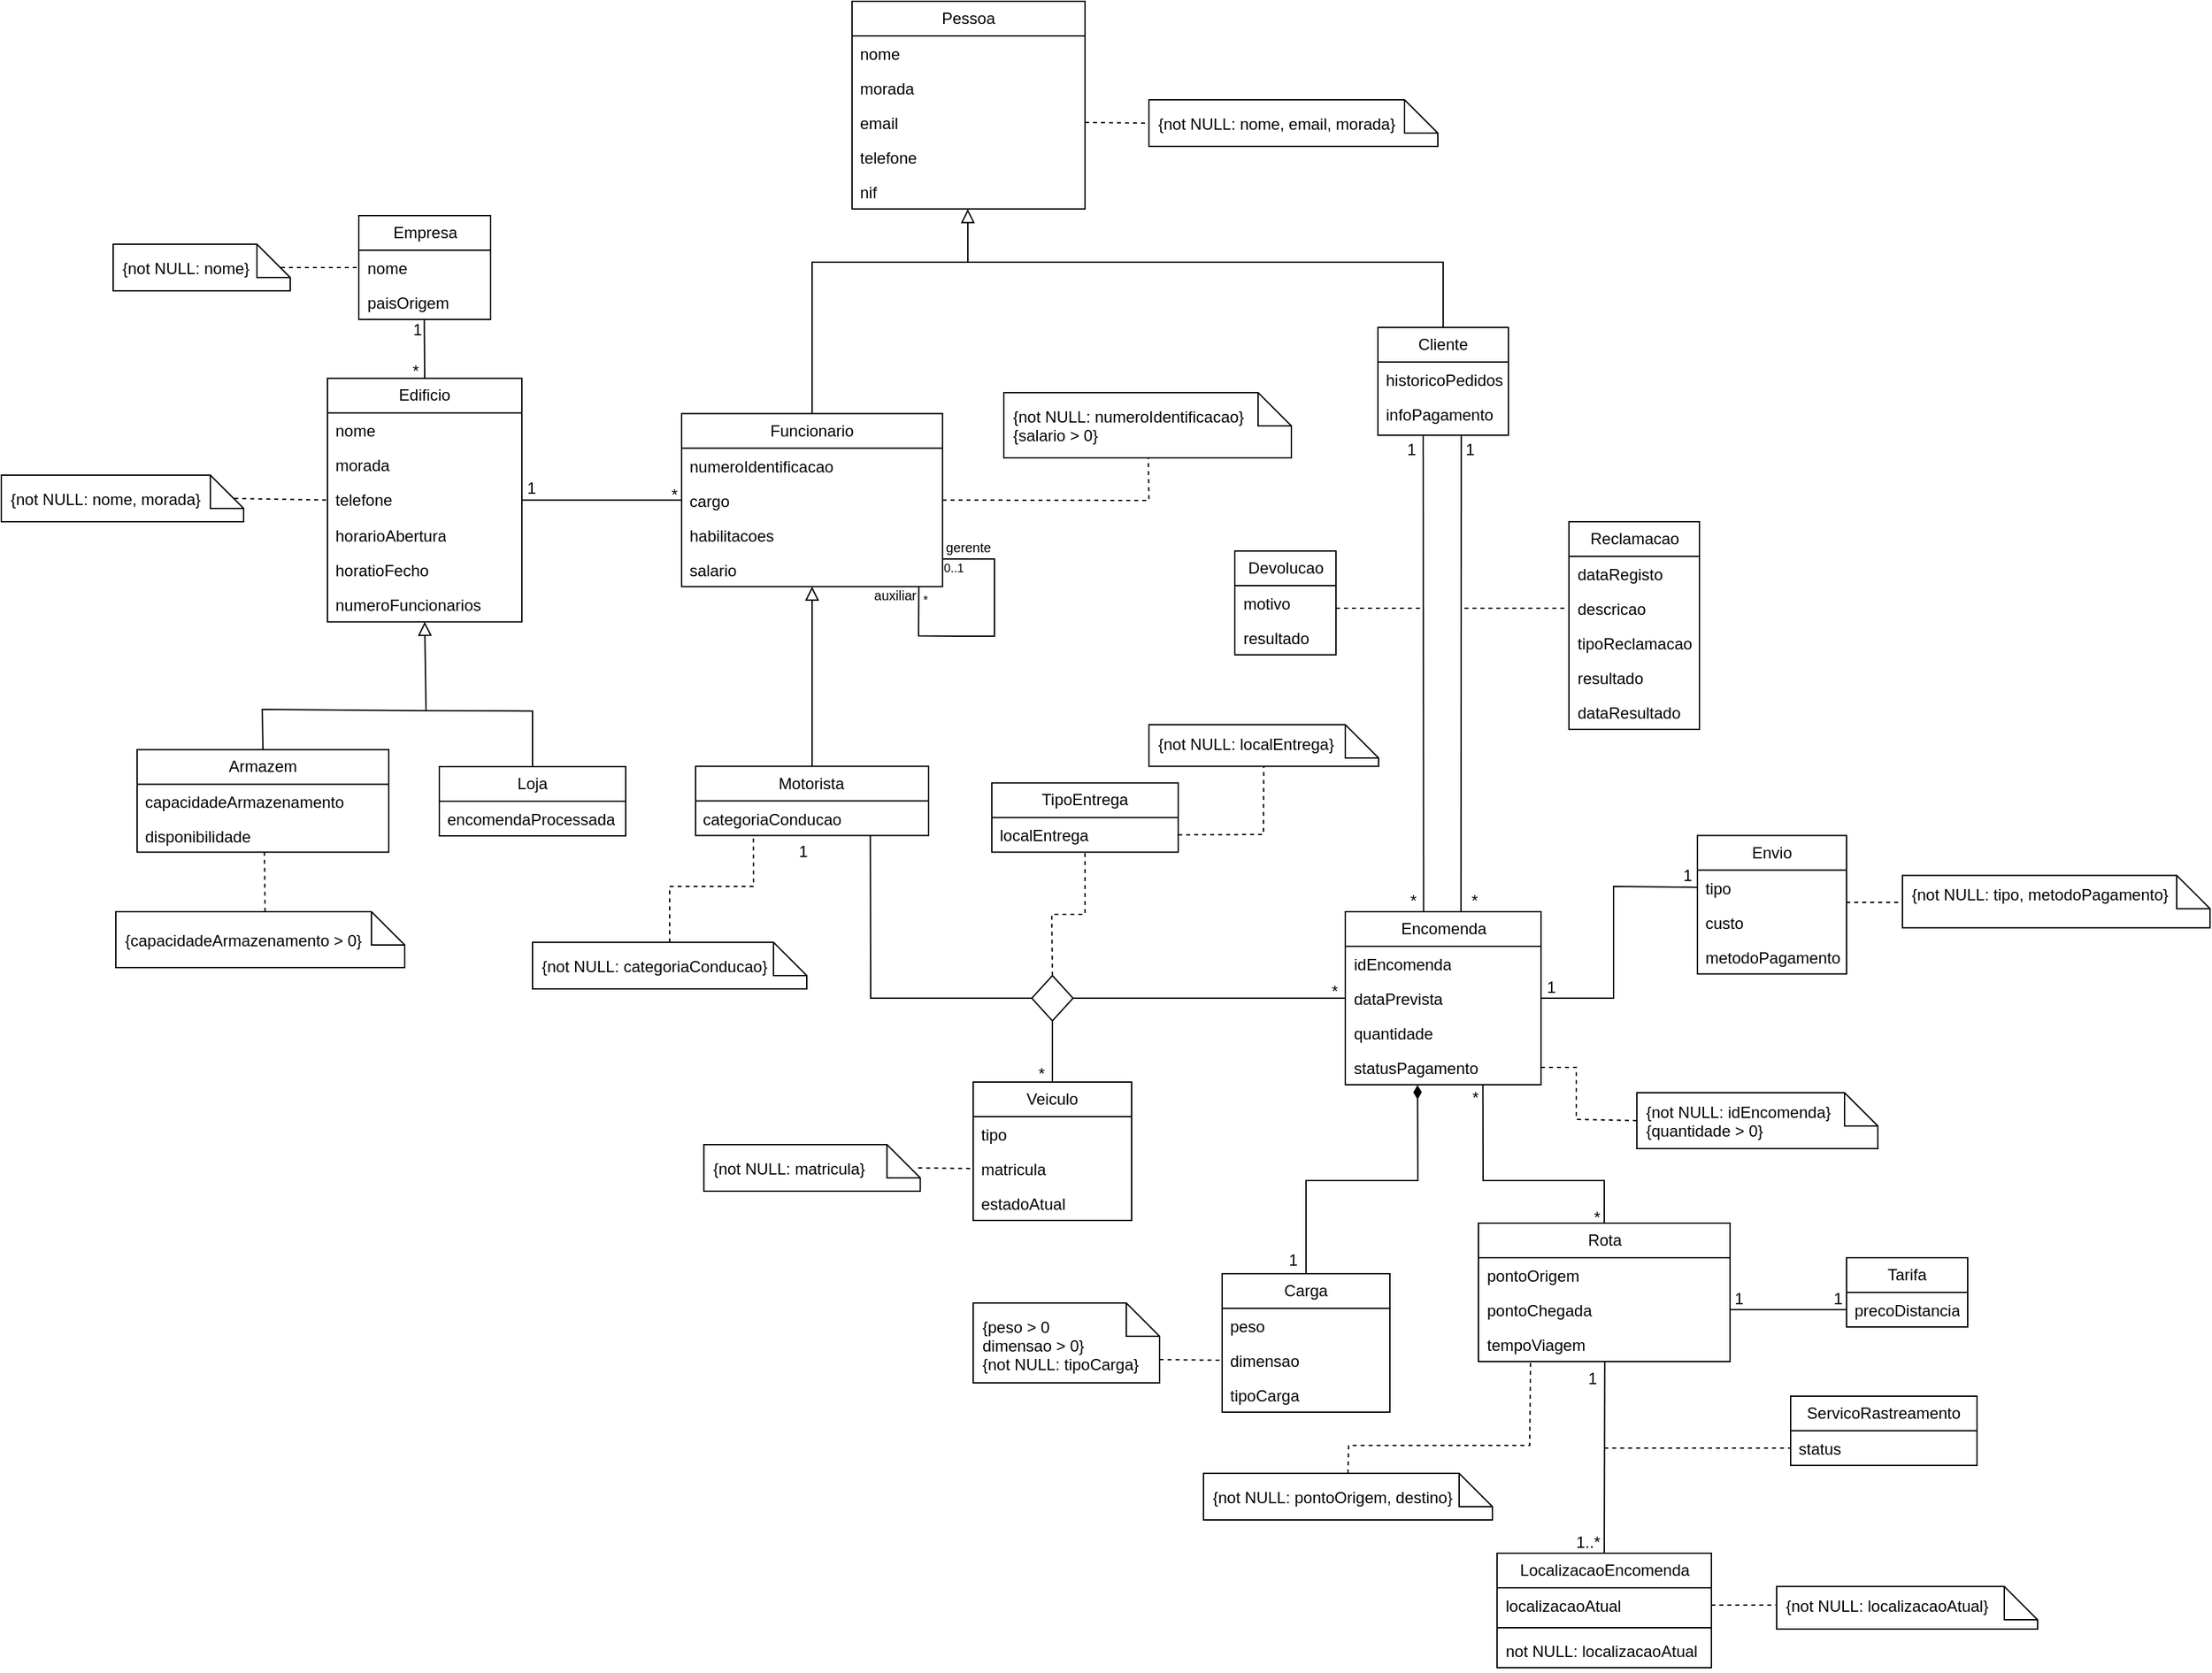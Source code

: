 <mxfile version="22.0.4" type="google">
  <diagram name="Página-1" id="F3VGuF8Z21JQUbxgEEf1">
    <mxGraphModel grid="1" page="1" gridSize="7" guides="1" tooltips="1" connect="1" arrows="1" fold="1" pageScale="1" pageWidth="827" pageHeight="1169" math="0" shadow="0">
      <root>
        <mxCell id="0" />
        <mxCell id="1" parent="0" />
        <mxCell id="ifuFJGZiR3dVyKGy9iTc-7" value="Empresa" style="swimlane;fontStyle=0;childLayout=stackLayout;horizontal=1;startSize=26;fillColor=none;horizontalStack=0;resizeParent=1;resizeParentMax=0;resizeLast=0;collapsible=1;marginBottom=0;whiteSpace=wrap;html=1;" vertex="1" parent="1">
          <mxGeometry x="-179.5" y="56" width="99" height="78" as="geometry" />
        </mxCell>
        <mxCell id="ifuFJGZiR3dVyKGy9iTc-8" value="nome" style="text;strokeColor=none;fillColor=none;align=left;verticalAlign=top;spacingLeft=4;spacingRight=4;overflow=hidden;rotatable=0;points=[[0,0.5],[1,0.5]];portConstraint=eastwest;whiteSpace=wrap;html=1;" vertex="1" parent="ifuFJGZiR3dVyKGy9iTc-7">
          <mxGeometry y="26" width="99" height="26" as="geometry" />
        </mxCell>
        <mxCell id="ifuFJGZiR3dVyKGy9iTc-9" value="paisOrigem" style="text;strokeColor=none;fillColor=none;align=left;verticalAlign=top;spacingLeft=4;spacingRight=4;overflow=hidden;rotatable=0;points=[[0,0.5],[1,0.5]];portConstraint=eastwest;whiteSpace=wrap;html=1;" vertex="1" parent="ifuFJGZiR3dVyKGy9iTc-7">
          <mxGeometry y="52" width="99" height="26" as="geometry" />
        </mxCell>
        <mxCell id="ifuFJGZiR3dVyKGy9iTc-11" value="Edificio" style="swimlane;fontStyle=0;childLayout=stackLayout;horizontal=1;startSize=26;fillColor=none;horizontalStack=0;resizeParent=1;resizeParentMax=0;resizeLast=0;collapsible=1;marginBottom=0;whiteSpace=wrap;html=1;direction=east;" vertex="1" parent="1">
          <mxGeometry x="-203" y="178.23" width="146" height="183" as="geometry" />
        </mxCell>
        <mxCell id="ifuFJGZiR3dVyKGy9iTc-12" value="nome" style="text;strokeColor=none;fillColor=none;align=left;verticalAlign=top;spacingLeft=4;spacingRight=4;overflow=hidden;rotatable=0;points=[[0,0.5],[1,0.5]];portConstraint=eastwest;whiteSpace=wrap;html=1;" vertex="1" parent="ifuFJGZiR3dVyKGy9iTc-11">
          <mxGeometry y="26" width="146" height="26" as="geometry" />
        </mxCell>
        <mxCell id="ifuFJGZiR3dVyKGy9iTc-13" value="morada" style="text;strokeColor=none;fillColor=none;align=left;verticalAlign=top;spacingLeft=4;spacingRight=4;overflow=hidden;rotatable=0;points=[[0,0.5],[1,0.5]];portConstraint=eastwest;whiteSpace=wrap;html=1;" vertex="1" parent="ifuFJGZiR3dVyKGy9iTc-11">
          <mxGeometry y="52" width="146" height="26" as="geometry" />
        </mxCell>
        <mxCell id="ifuFJGZiR3dVyKGy9iTc-14" value="telefone&lt;br&gt;" style="text;strokeColor=none;fillColor=none;align=left;verticalAlign=top;spacingLeft=4;spacingRight=4;overflow=hidden;rotatable=0;points=[[0,0.5],[1,0.5]];portConstraint=eastwest;whiteSpace=wrap;html=1;" vertex="1" parent="ifuFJGZiR3dVyKGy9iTc-11">
          <mxGeometry y="78" width="146" height="27" as="geometry" />
        </mxCell>
        <mxCell id="ifuFJGZiR3dVyKGy9iTc-16" value="horarioAbertura" style="text;strokeColor=none;fillColor=none;align=left;verticalAlign=top;spacingLeft=4;spacingRight=4;overflow=hidden;rotatable=0;points=[[0,0.5],[1,0.5]];portConstraint=eastwest;whiteSpace=wrap;html=1;" vertex="1" parent="ifuFJGZiR3dVyKGy9iTc-11">
          <mxGeometry y="105" width="146" height="26" as="geometry" />
        </mxCell>
        <mxCell id="vPvsQSnAtrQE8kB6ORIQ-22" value="horatioFecho" style="text;strokeColor=none;fillColor=none;align=left;verticalAlign=top;spacingLeft=4;spacingRight=4;overflow=hidden;rotatable=0;points=[[0,0.5],[1,0.5]];portConstraint=eastwest;whiteSpace=wrap;html=1;" vertex="1" parent="ifuFJGZiR3dVyKGy9iTc-11">
          <mxGeometry y="131" width="146" height="26" as="geometry" />
        </mxCell>
        <mxCell id="yIhE8ub1OOlniRK0a6iq-4" value="numeroFuncionarios" style="text;strokeColor=none;fillColor=none;align=left;verticalAlign=top;spacingLeft=4;spacingRight=4;overflow=hidden;rotatable=0;points=[[0,0.5],[1,0.5]];portConstraint=eastwest;whiteSpace=wrap;html=1;" vertex="1" parent="ifuFJGZiR3dVyKGy9iTc-11">
          <mxGeometry y="157" width="146" height="26" as="geometry" />
        </mxCell>
        <mxCell id="ifuFJGZiR3dVyKGy9iTc-19" value="" style="endArrow=none;html=1;rounded=0;exitX=0.5;exitY=0;exitDx=0;exitDy=0;entryX=0.497;entryY=1.01;entryDx=0;entryDy=0;entryPerimeter=0;" edge="1" parent="1" source="ifuFJGZiR3dVyKGy9iTc-11" target="ifuFJGZiR3dVyKGy9iTc-9">
          <mxGeometry relative="1" as="geometry">
            <mxPoint x="-112" y="198.23" as="sourcePoint" />
            <mxPoint x="-130.099" y="135.344" as="targetPoint" />
          </mxGeometry>
        </mxCell>
        <mxCell id="ifuFJGZiR3dVyKGy9iTc-20" value="*" style="resizable=0;html=1;whiteSpace=wrap;align=left;verticalAlign=bottom;" connectable="0" vertex="1" parent="ifuFJGZiR3dVyKGy9iTc-19">
          <mxGeometry x="-1" relative="1" as="geometry">
            <mxPoint x="-11" y="3" as="offset" />
          </mxGeometry>
        </mxCell>
        <mxCell id="ifuFJGZiR3dVyKGy9iTc-21" value="1" style="resizable=0;html=1;whiteSpace=wrap;align=right;verticalAlign=bottom;" connectable="0" vertex="1" parent="ifuFJGZiR3dVyKGy9iTc-19">
          <mxGeometry x="1" relative="1" as="geometry">
            <mxPoint y="16" as="offset" />
          </mxGeometry>
        </mxCell>
        <mxCell id="ifuFJGZiR3dVyKGy9iTc-30" value="Loja" style="swimlane;fontStyle=0;childLayout=stackLayout;horizontal=1;startSize=26;fillColor=none;horizontalStack=0;resizeParent=1;resizeParentMax=0;resizeLast=0;collapsible=1;marginBottom=0;whiteSpace=wrap;html=1;" vertex="1" parent="1">
          <mxGeometry x="-119" y="469.97" width="140" height="52" as="geometry" />
        </mxCell>
        <mxCell id="6GB8MnRLyrLXRK8GBluK-1" value="encomendaProcessada" style="text;strokeColor=none;fillColor=none;align=left;verticalAlign=top;spacingLeft=4;spacingRight=4;overflow=hidden;rotatable=0;points=[[0,0.5],[1,0.5]];portConstraint=eastwest;whiteSpace=wrap;html=1;" vertex="1" parent="ifuFJGZiR3dVyKGy9iTc-30">
          <mxGeometry y="26" width="140" height="26" as="geometry" />
        </mxCell>
        <mxCell id="ifuFJGZiR3dVyKGy9iTc-35" value="Armazem" style="swimlane;fontStyle=0;childLayout=stackLayout;horizontal=1;startSize=26;fillColor=none;horizontalStack=0;resizeParent=1;resizeParentMax=0;resizeLast=0;collapsible=1;marginBottom=0;whiteSpace=wrap;html=1;" vertex="1" parent="1">
          <mxGeometry x="-346" y="457.23" width="189" height="77" as="geometry" />
        </mxCell>
        <mxCell id="ifuFJGZiR3dVyKGy9iTc-36" value="capacidadeArmazenamento" style="text;strokeColor=none;fillColor=none;align=left;verticalAlign=top;spacingLeft=4;spacingRight=4;overflow=hidden;rotatable=0;points=[[0,0.5],[1,0.5]];portConstraint=eastwest;whiteSpace=wrap;html=1;" vertex="1" parent="ifuFJGZiR3dVyKGy9iTc-35">
          <mxGeometry y="26" width="189" height="26" as="geometry" />
        </mxCell>
        <mxCell id="ifuFJGZiR3dVyKGy9iTc-37" value="disponibilidade" style="text;strokeColor=none;fillColor=none;align=left;verticalAlign=top;spacingLeft=4;spacingRight=4;overflow=hidden;rotatable=0;points=[[0,0.5],[1,0.5]];portConstraint=eastwest;whiteSpace=wrap;html=1;" vertex="1" parent="ifuFJGZiR3dVyKGy9iTc-35">
          <mxGeometry y="52" width="189" height="25" as="geometry" />
        </mxCell>
        <mxCell id="ifuFJGZiR3dVyKGy9iTc-48" value="" style="endArrow=none;html=1;rounded=0;entryX=0.5;entryY=0;entryDx=0;entryDy=0;" edge="1" parent="1" target="ifuFJGZiR3dVyKGy9iTc-30">
          <mxGeometry width="50" height="50" relative="1" as="geometry">
            <mxPoint x="-133" y="428" as="sourcePoint" />
            <mxPoint x="3.5" y="430.23" as="targetPoint" />
            <Array as="points">
              <mxPoint x="-49" y="428.23" />
            </Array>
          </mxGeometry>
        </mxCell>
        <mxCell id="ifuFJGZiR3dVyKGy9iTc-55" value="" style="endArrow=none;html=1;rounded=0;exitX=1;exitY=0.5;exitDx=0;exitDy=0;entryX=0;entryY=0.5;entryDx=0;entryDy=0;" edge="1" parent="1" source="ifuFJGZiR3dVyKGy9iTc-14" target="ifuFJGZiR3dVyKGy9iTc-54">
          <mxGeometry relative="1" as="geometry">
            <mxPoint x="-56" y="270.4" as="sourcePoint" />
            <mxPoint x="7" y="270.23" as="targetPoint" />
          </mxGeometry>
        </mxCell>
        <mxCell id="ifuFJGZiR3dVyKGy9iTc-56" value="1" style="resizable=0;html=1;whiteSpace=wrap;align=left;verticalAlign=bottom;" connectable="0" vertex="1" parent="ifuFJGZiR3dVyKGy9iTc-55">
          <mxGeometry x="-1" relative="1" as="geometry">
            <mxPoint x="2" as="offset" />
          </mxGeometry>
        </mxCell>
        <mxCell id="ifuFJGZiR3dVyKGy9iTc-57" value="*" style="resizable=0;html=1;whiteSpace=wrap;align=right;verticalAlign=bottom;" connectable="0" vertex="1" parent="ifuFJGZiR3dVyKGy9iTc-55">
          <mxGeometry x="1" relative="1" as="geometry">
            <mxPoint x="-2" y="5" as="offset" />
          </mxGeometry>
        </mxCell>
        <mxCell id="orzTnlR2c4EADBvfqHe7-9" value="" style="endArrow=block;html=1;rounded=0;align=center;verticalAlign=bottom;endFill=0;labelBackgroundColor=none;endSize=8;entryX=0.5;entryY=1;entryDx=0;entryDy=0;exitX=0.5;exitY=0;exitDx=0;exitDy=0;" edge="1" parent="1" source="ifuFJGZiR3dVyKGy9iTc-35" target="ifuFJGZiR3dVyKGy9iTc-11">
          <mxGeometry relative="1" as="geometry">
            <mxPoint x="-252" y="456.23" as="sourcePoint" />
            <mxPoint x="-129.27" y="396.062" as="targetPoint" />
            <Array as="points">
              <mxPoint x="-252" y="427" />
              <mxPoint x="-129" y="428" />
            </Array>
          </mxGeometry>
        </mxCell>
        <mxCell id="orzTnlR2c4EADBvfqHe7-10" value="" style="resizable=0;html=1;align=center;verticalAlign=top;labelBackgroundColor=none;" connectable="0" vertex="1" parent="orzTnlR2c4EADBvfqHe7-9">
          <mxGeometry relative="1" as="geometry" />
        </mxCell>
        <mxCell id="ifuFJGZiR3dVyKGy9iTc-51" value="Funcionario" style="swimlane;fontStyle=0;childLayout=stackLayout;horizontal=1;startSize=26;fillColor=none;horizontalStack=0;resizeParent=1;resizeParentMax=0;resizeLast=0;collapsible=1;marginBottom=0;whiteSpace=wrap;html=1;" vertex="1" parent="1">
          <mxGeometry x="62.98" y="204.73" width="196" height="130" as="geometry" />
        </mxCell>
        <mxCell id="ifuFJGZiR3dVyKGy9iTc-52" value="numeroIdentificacao" style="text;strokeColor=none;fillColor=none;align=left;verticalAlign=top;spacingLeft=4;spacingRight=4;overflow=hidden;rotatable=0;points=[[0,0.5],[1,0.5]];portConstraint=eastwest;whiteSpace=wrap;html=1;" vertex="1" parent="ifuFJGZiR3dVyKGy9iTc-51">
          <mxGeometry y="26" width="196" height="26" as="geometry" />
        </mxCell>
        <mxCell id="ifuFJGZiR3dVyKGy9iTc-54" value="cargo" style="text;strokeColor=none;fillColor=none;align=left;verticalAlign=top;spacingLeft=4;spacingRight=4;overflow=hidden;rotatable=0;points=[[0,0.5],[1,0.5]];portConstraint=eastwest;whiteSpace=wrap;html=1;" vertex="1" parent="ifuFJGZiR3dVyKGy9iTc-51">
          <mxGeometry y="52" width="196" height="26" as="geometry" />
        </mxCell>
        <mxCell id="ifuFJGZiR3dVyKGy9iTc-60" value="habilitacoes" style="text;strokeColor=none;fillColor=none;align=left;verticalAlign=top;spacingLeft=4;spacingRight=4;overflow=hidden;rotatable=0;points=[[0,0.5],[1,0.5]];portConstraint=eastwest;whiteSpace=wrap;html=1;" vertex="1" parent="ifuFJGZiR3dVyKGy9iTc-51">
          <mxGeometry y="78" width="196" height="26" as="geometry" />
        </mxCell>
        <mxCell id="6GB8MnRLyrLXRK8GBluK-4" value="salario" style="text;strokeColor=none;fillColor=none;align=left;verticalAlign=top;spacingLeft=4;spacingRight=4;overflow=hidden;rotatable=0;points=[[0,0.5],[1,0.5]];portConstraint=eastwest;whiteSpace=wrap;html=1;" vertex="1" parent="ifuFJGZiR3dVyKGy9iTc-51">
          <mxGeometry y="104" width="196" height="26" as="geometry" />
        </mxCell>
        <mxCell id="ifuFJGZiR3dVyKGy9iTc-61" value="Pessoa" style="swimlane;fontStyle=0;childLayout=stackLayout;horizontal=1;startSize=26;fillColor=none;horizontalStack=0;resizeParent=1;resizeParentMax=0;resizeLast=0;collapsible=1;marginBottom=0;whiteSpace=wrap;html=1;" vertex="1" parent="1">
          <mxGeometry x="191" y="-105" width="175" height="156" as="geometry" />
        </mxCell>
        <mxCell id="ifuFJGZiR3dVyKGy9iTc-62" value="nome" style="text;strokeColor=none;fillColor=none;align=left;verticalAlign=top;spacingLeft=4;spacingRight=4;overflow=hidden;rotatable=0;points=[[0,0.5],[1,0.5]];portConstraint=eastwest;whiteSpace=wrap;html=1;" vertex="1" parent="ifuFJGZiR3dVyKGy9iTc-61">
          <mxGeometry y="26" width="175" height="26" as="geometry" />
        </mxCell>
        <mxCell id="ifuFJGZiR3dVyKGy9iTc-63" value="morada" style="text;strokeColor=none;fillColor=none;align=left;verticalAlign=top;spacingLeft=4;spacingRight=4;overflow=hidden;rotatable=0;points=[[0,0.5],[1,0.5]];portConstraint=eastwest;whiteSpace=wrap;html=1;" vertex="1" parent="ifuFJGZiR3dVyKGy9iTc-61">
          <mxGeometry y="52" width="175" height="26" as="geometry" />
        </mxCell>
        <mxCell id="ifuFJGZiR3dVyKGy9iTc-64" value="email" style="text;strokeColor=none;fillColor=none;align=left;verticalAlign=top;spacingLeft=4;spacingRight=4;overflow=hidden;rotatable=0;points=[[0,0.5],[1,0.5]];portConstraint=eastwest;whiteSpace=wrap;html=1;" vertex="1" parent="ifuFJGZiR3dVyKGy9iTc-61">
          <mxGeometry y="78" width="175" height="26" as="geometry" />
        </mxCell>
        <mxCell id="ifuFJGZiR3dVyKGy9iTc-75" value="telefone" style="text;strokeColor=none;fillColor=none;align=left;verticalAlign=top;spacingLeft=4;spacingRight=4;overflow=hidden;rotatable=0;points=[[0,0.5],[1,0.5]];portConstraint=eastwest;whiteSpace=wrap;html=1;" vertex="1" parent="ifuFJGZiR3dVyKGy9iTc-61">
          <mxGeometry y="104" width="175" height="26" as="geometry" />
        </mxCell>
        <mxCell id="6GB8MnRLyrLXRK8GBluK-3" value="nif" style="text;strokeColor=none;fillColor=none;align=left;verticalAlign=top;spacingLeft=4;spacingRight=4;overflow=hidden;rotatable=0;points=[[0,0.5],[1,0.5]];portConstraint=eastwest;whiteSpace=wrap;html=1;" vertex="1" parent="ifuFJGZiR3dVyKGy9iTc-61">
          <mxGeometry y="130" width="175" height="26" as="geometry" />
        </mxCell>
        <mxCell id="ifuFJGZiR3dVyKGy9iTc-65" value="Cliente" style="swimlane;fontStyle=0;childLayout=stackLayout;horizontal=1;startSize=26;fillColor=none;horizontalStack=0;resizeParent=1;resizeParentMax=0;resizeLast=0;collapsible=1;marginBottom=0;whiteSpace=wrap;html=1;" vertex="1" parent="1">
          <mxGeometry x="586" y="140" width="98" height="81" as="geometry" />
        </mxCell>
        <mxCell id="vPvsQSnAtrQE8kB6ORIQ-10" value="historicoPedidos" style="text;strokeColor=none;fillColor=none;align=left;verticalAlign=top;spacingLeft=4;spacingRight=4;overflow=hidden;rotatable=0;points=[[0,0.5],[1,0.5]];portConstraint=eastwest;whiteSpace=wrap;html=1;" vertex="1" parent="ifuFJGZiR3dVyKGy9iTc-65">
          <mxGeometry y="26" width="98" height="26" as="geometry" />
        </mxCell>
        <mxCell id="vPvsQSnAtrQE8kB6ORIQ-9" value="infoPagamento" style="text;strokeColor=none;fillColor=none;align=left;verticalAlign=top;spacingLeft=4;spacingRight=4;overflow=hidden;rotatable=0;points=[[0,0.5],[1,0.5]];portConstraint=eastwest;whiteSpace=wrap;html=1;" vertex="1" parent="ifuFJGZiR3dVyKGy9iTc-65">
          <mxGeometry y="52" width="98" height="29" as="geometry" />
        </mxCell>
        <mxCell id="ifuFJGZiR3dVyKGy9iTc-76" value="Motorista" style="swimlane;fontStyle=0;childLayout=stackLayout;horizontal=1;startSize=26;fillColor=none;horizontalStack=0;resizeParent=1;resizeParentMax=0;resizeLast=0;collapsible=1;marginBottom=0;whiteSpace=wrap;html=1;" vertex="1" parent="1">
          <mxGeometry x="73.48" y="469.73" width="175" height="52" as="geometry" />
        </mxCell>
        <mxCell id="yIhE8ub1OOlniRK0a6iq-2" value="categoriaConducao" style="text;strokeColor=none;fillColor=none;align=left;verticalAlign=top;spacingLeft=4;spacingRight=4;overflow=hidden;rotatable=0;points=[[0,0.5],[1,0.5]];portConstraint=eastwest;whiteSpace=wrap;html=1;" vertex="1" parent="ifuFJGZiR3dVyKGy9iTc-76">
          <mxGeometry y="26" width="175" height="26" as="geometry" />
        </mxCell>
        <mxCell id="ifuFJGZiR3dVyKGy9iTc-81" value="Veiculo" style="swimlane;fontStyle=0;childLayout=stackLayout;horizontal=1;startSize=26;fillColor=none;horizontalStack=0;resizeParent=1;resizeParentMax=0;resizeLast=0;collapsible=1;marginBottom=0;whiteSpace=wrap;html=1;" vertex="1" parent="1">
          <mxGeometry x="282.0" y="707" width="119" height="104" as="geometry" />
        </mxCell>
        <mxCell id="ifuFJGZiR3dVyKGy9iTc-82" value="tipo" style="text;strokeColor=none;fillColor=none;align=left;verticalAlign=top;spacingLeft=4;spacingRight=4;overflow=hidden;rotatable=0;points=[[0,0.5],[1,0.5]];portConstraint=eastwest;whiteSpace=wrap;html=1;" vertex="1" parent="ifuFJGZiR3dVyKGy9iTc-81">
          <mxGeometry y="26" width="119" height="26" as="geometry" />
        </mxCell>
        <mxCell id="ifuFJGZiR3dVyKGy9iTc-83" value="matricula" style="text;strokeColor=none;fillColor=none;align=left;verticalAlign=top;spacingLeft=4;spacingRight=4;overflow=hidden;rotatable=0;points=[[0,0.5],[1,0.5]];portConstraint=eastwest;whiteSpace=wrap;html=1;" vertex="1" parent="ifuFJGZiR3dVyKGy9iTc-81">
          <mxGeometry y="52" width="119" height="26" as="geometry" />
        </mxCell>
        <mxCell id="ifuFJGZiR3dVyKGy9iTc-84" value="estadoAtual" style="text;strokeColor=none;fillColor=none;align=left;verticalAlign=top;spacingLeft=4;spacingRight=4;overflow=hidden;rotatable=0;points=[[0,0.5],[1,0.5]];portConstraint=eastwest;whiteSpace=wrap;html=1;" vertex="1" parent="ifuFJGZiR3dVyKGy9iTc-81">
          <mxGeometry y="78" width="119" height="26" as="geometry" />
        </mxCell>
        <mxCell id="ifuFJGZiR3dVyKGy9iTc-90" value="Devolucao" style="swimlane;fontStyle=0;childLayout=stackLayout;horizontal=1;startSize=26;fillColor=none;horizontalStack=0;resizeParent=1;resizeParentMax=0;resizeLast=0;collapsible=1;marginBottom=0;whiteSpace=wrap;html=1;" vertex="1" parent="1">
          <mxGeometry x="478.5" y="308" width="76" height="78" as="geometry" />
        </mxCell>
        <mxCell id="ifuFJGZiR3dVyKGy9iTc-91" value="motivo" style="text;strokeColor=none;fillColor=none;align=left;verticalAlign=top;spacingLeft=4;spacingRight=4;overflow=hidden;rotatable=0;points=[[0,0.5],[1,0.5]];portConstraint=eastwest;whiteSpace=wrap;html=1;" vertex="1" parent="ifuFJGZiR3dVyKGy9iTc-90">
          <mxGeometry y="26" width="76" height="26" as="geometry" />
        </mxCell>
        <mxCell id="ifuFJGZiR3dVyKGy9iTc-92" value="resultado" style="text;strokeColor=none;fillColor=none;align=left;verticalAlign=top;spacingLeft=4;spacingRight=4;overflow=hidden;rotatable=0;points=[[0,0.5],[1,0.5]];portConstraint=eastwest;whiteSpace=wrap;html=1;" vertex="1" parent="ifuFJGZiR3dVyKGy9iTc-90">
          <mxGeometry y="52" width="76" height="26" as="geometry" />
        </mxCell>
        <mxCell id="ifuFJGZiR3dVyKGy9iTc-94" value="Reclamacao" style="swimlane;fontStyle=0;childLayout=stackLayout;horizontal=1;startSize=26;fillColor=none;horizontalStack=0;resizeParent=1;resizeParentMax=0;resizeLast=0;collapsible=1;marginBottom=0;whiteSpace=wrap;html=1;" vertex="1" parent="1">
          <mxGeometry x="729.5" y="286" width="98" height="156" as="geometry" />
        </mxCell>
        <mxCell id="ifuFJGZiR3dVyKGy9iTc-95" value="dataRegisto" style="text;strokeColor=none;fillColor=none;align=left;verticalAlign=top;spacingLeft=4;spacingRight=4;overflow=hidden;rotatable=0;points=[[0,0.5],[1,0.5]];portConstraint=eastwest;whiteSpace=wrap;html=1;" vertex="1" parent="ifuFJGZiR3dVyKGy9iTc-94">
          <mxGeometry y="26" width="98" height="26" as="geometry" />
        </mxCell>
        <mxCell id="ifuFJGZiR3dVyKGy9iTc-96" value="descricao" style="text;strokeColor=none;fillColor=none;align=left;verticalAlign=top;spacingLeft=4;spacingRight=4;overflow=hidden;rotatable=0;points=[[0,0.5],[1,0.5]];portConstraint=eastwest;whiteSpace=wrap;html=1;" vertex="1" parent="ifuFJGZiR3dVyKGy9iTc-94">
          <mxGeometry y="52" width="98" height="26" as="geometry" />
        </mxCell>
        <mxCell id="ifuFJGZiR3dVyKGy9iTc-97" value="tipoReclamacao" style="text;strokeColor=none;fillColor=none;align=left;verticalAlign=top;spacingLeft=4;spacingRight=4;overflow=hidden;rotatable=0;points=[[0,0.5],[1,0.5]];portConstraint=eastwest;whiteSpace=wrap;html=1;" vertex="1" parent="ifuFJGZiR3dVyKGy9iTc-94">
          <mxGeometry y="78" width="98" height="26" as="geometry" />
        </mxCell>
        <mxCell id="ifuFJGZiR3dVyKGy9iTc-98" value="resultado" style="text;strokeColor=none;fillColor=none;align=left;verticalAlign=top;spacingLeft=4;spacingRight=4;overflow=hidden;rotatable=0;points=[[0,0.5],[1,0.5]];portConstraint=eastwest;whiteSpace=wrap;html=1;" vertex="1" parent="ifuFJGZiR3dVyKGy9iTc-94">
          <mxGeometry y="104" width="98" height="26" as="geometry" />
        </mxCell>
        <mxCell id="ifuFJGZiR3dVyKGy9iTc-99" value="dataResultado" style="text;strokeColor=none;fillColor=none;align=left;verticalAlign=top;spacingLeft=4;spacingRight=4;overflow=hidden;rotatable=0;points=[[0,0.5],[1,0.5]];portConstraint=eastwest;whiteSpace=wrap;html=1;" vertex="1" parent="ifuFJGZiR3dVyKGy9iTc-94">
          <mxGeometry y="130" width="98" height="26" as="geometry" />
        </mxCell>
        <mxCell id="ifuFJGZiR3dVyKGy9iTc-100" value="Encomenda" style="swimlane;fontStyle=0;childLayout=stackLayout;horizontal=1;startSize=26;fillColor=none;horizontalStack=0;resizeParent=1;resizeParentMax=0;resizeLast=0;collapsible=1;marginBottom=0;whiteSpace=wrap;html=1;" vertex="1" parent="1">
          <mxGeometry x="561.5" y="579" width="147" height="130" as="geometry" />
        </mxCell>
        <mxCell id="ifuFJGZiR3dVyKGy9iTc-101" value="idEncomenda" style="text;strokeColor=none;fillColor=none;align=left;verticalAlign=top;spacingLeft=4;spacingRight=4;overflow=hidden;rotatable=0;points=[[0,0.5],[1,0.5]];portConstraint=eastwest;whiteSpace=wrap;html=1;" vertex="1" parent="ifuFJGZiR3dVyKGy9iTc-100">
          <mxGeometry y="26" width="147" height="26" as="geometry" />
        </mxCell>
        <mxCell id="ifuFJGZiR3dVyKGy9iTc-102" value="dataPrevista" style="text;strokeColor=none;fillColor=none;align=left;verticalAlign=top;spacingLeft=4;spacingRight=4;overflow=hidden;rotatable=0;points=[[0,0.5],[1,0.5]];portConstraint=eastwest;whiteSpace=wrap;html=1;" vertex="1" parent="ifuFJGZiR3dVyKGy9iTc-100">
          <mxGeometry y="52" width="147" height="26" as="geometry" />
        </mxCell>
        <mxCell id="ifuFJGZiR3dVyKGy9iTc-103" value="quantidade" style="text;strokeColor=none;fillColor=none;align=left;verticalAlign=top;spacingLeft=4;spacingRight=4;overflow=hidden;rotatable=0;points=[[0,0.5],[1,0.5]];portConstraint=eastwest;whiteSpace=wrap;html=1;" vertex="1" parent="ifuFJGZiR3dVyKGy9iTc-100">
          <mxGeometry y="78" width="147" height="26" as="geometry" />
        </mxCell>
        <mxCell id="ifuFJGZiR3dVyKGy9iTc-104" value="statusPagamento" style="text;strokeColor=none;fillColor=none;align=left;verticalAlign=top;spacingLeft=4;spacingRight=4;overflow=hidden;rotatable=0;points=[[0,0.5],[1,0.5]];portConstraint=eastwest;whiteSpace=wrap;html=1;" vertex="1" parent="ifuFJGZiR3dVyKGy9iTc-100">
          <mxGeometry y="104" width="147" height="26" as="geometry" />
        </mxCell>
        <mxCell id="ifuFJGZiR3dVyKGy9iTc-105" value="Envio" style="swimlane;fontStyle=0;childLayout=stackLayout;horizontal=1;startSize=26;fillColor=none;horizontalStack=0;resizeParent=1;resizeParentMax=0;resizeLast=0;collapsible=1;marginBottom=0;whiteSpace=wrap;html=1;" vertex="1" parent="1">
          <mxGeometry x="826" y="521.73" width="112" height="104" as="geometry" />
        </mxCell>
        <mxCell id="ifuFJGZiR3dVyKGy9iTc-106" value="tipo" style="text;strokeColor=none;fillColor=none;align=left;verticalAlign=top;spacingLeft=4;spacingRight=4;overflow=hidden;rotatable=0;points=[[0,0.5],[1,0.5]];portConstraint=eastwest;whiteSpace=wrap;html=1;" vertex="1" parent="ifuFJGZiR3dVyKGy9iTc-105">
          <mxGeometry y="26" width="112" height="26" as="geometry" />
        </mxCell>
        <mxCell id="ifuFJGZiR3dVyKGy9iTc-107" value="custo" style="text;strokeColor=none;fillColor=none;align=left;verticalAlign=top;spacingLeft=4;spacingRight=4;overflow=hidden;rotatable=0;points=[[0,0.5],[1,0.5]];portConstraint=eastwest;whiteSpace=wrap;html=1;" vertex="1" parent="ifuFJGZiR3dVyKGy9iTc-105">
          <mxGeometry y="52" width="112" height="26" as="geometry" />
        </mxCell>
        <mxCell id="faMdWFmmBtQ3vVr1RsXr-1" value="metodoPagamento&lt;br&gt;" style="text;strokeColor=none;fillColor=none;align=left;verticalAlign=top;spacingLeft=4;spacingRight=4;overflow=hidden;rotatable=0;points=[[0,0.5],[1,0.5]];portConstraint=eastwest;whiteSpace=wrap;html=1;" vertex="1" parent="ifuFJGZiR3dVyKGy9iTc-105">
          <mxGeometry y="78" width="112" height="26" as="geometry" />
        </mxCell>
        <mxCell id="ifuFJGZiR3dVyKGy9iTc-109" value="Carga" style="swimlane;fontStyle=0;childLayout=stackLayout;horizontal=1;startSize=26;fillColor=none;horizontalStack=0;resizeParent=1;resizeParentMax=0;resizeLast=0;collapsible=1;marginBottom=0;whiteSpace=wrap;html=1;" vertex="1" parent="1">
          <mxGeometry x="469" y="851" width="126" height="104" as="geometry" />
        </mxCell>
        <mxCell id="ifuFJGZiR3dVyKGy9iTc-110" value="peso" style="text;strokeColor=none;fillColor=none;align=left;verticalAlign=top;spacingLeft=4;spacingRight=4;overflow=hidden;rotatable=0;points=[[0,0.5],[1,0.5]];portConstraint=eastwest;whiteSpace=wrap;html=1;" vertex="1" parent="ifuFJGZiR3dVyKGy9iTc-109">
          <mxGeometry y="26" width="126" height="26" as="geometry" />
        </mxCell>
        <mxCell id="ifuFJGZiR3dVyKGy9iTc-111" value="dimensao" style="text;strokeColor=none;fillColor=none;align=left;verticalAlign=top;spacingLeft=4;spacingRight=4;overflow=hidden;rotatable=0;points=[[0,0.5],[1,0.5]];portConstraint=eastwest;whiteSpace=wrap;html=1;" vertex="1" parent="ifuFJGZiR3dVyKGy9iTc-109">
          <mxGeometry y="52" width="126" height="26" as="geometry" />
        </mxCell>
        <mxCell id="ifuFJGZiR3dVyKGy9iTc-112" value="tipoCarga" style="text;strokeColor=none;fillColor=none;align=left;verticalAlign=top;spacingLeft=4;spacingRight=4;overflow=hidden;rotatable=0;points=[[0,0.5],[1,0.5]];portConstraint=eastwest;whiteSpace=wrap;html=1;" vertex="1" parent="ifuFJGZiR3dVyKGy9iTc-109">
          <mxGeometry y="78" width="126" height="26" as="geometry" />
        </mxCell>
        <mxCell id="ifuFJGZiR3dVyKGy9iTc-113" value="Rota" style="swimlane;fontStyle=0;childLayout=stackLayout;horizontal=1;startSize=26;fillColor=none;horizontalStack=0;resizeParent=1;resizeParentMax=0;resizeLast=0;collapsible=1;marginBottom=0;whiteSpace=wrap;html=1;" vertex="1" parent="1">
          <mxGeometry x="661.5" y="813" width="189" height="104" as="geometry" />
        </mxCell>
        <mxCell id="ifuFJGZiR3dVyKGy9iTc-114" value="pontoOrigem" style="text;strokeColor=none;fillColor=none;align=left;verticalAlign=top;spacingLeft=4;spacingRight=4;overflow=hidden;rotatable=0;points=[[0,0.5],[1,0.5]];portConstraint=eastwest;whiteSpace=wrap;html=1;" vertex="1" parent="ifuFJGZiR3dVyKGy9iTc-113">
          <mxGeometry y="26" width="189" height="26" as="geometry" />
        </mxCell>
        <mxCell id="ifuFJGZiR3dVyKGy9iTc-115" value="pontoChegada" style="text;strokeColor=none;fillColor=none;align=left;verticalAlign=top;spacingLeft=4;spacingRight=4;overflow=hidden;rotatable=0;points=[[0,0.5],[1,0.5]];portConstraint=eastwest;whiteSpace=wrap;html=1;" vertex="1" parent="ifuFJGZiR3dVyKGy9iTc-113">
          <mxGeometry y="52" width="189" height="26" as="geometry" />
        </mxCell>
        <mxCell id="ifuFJGZiR3dVyKGy9iTc-116" value="tempoViagem" style="text;strokeColor=none;fillColor=none;align=left;verticalAlign=top;spacingLeft=4;spacingRight=4;overflow=hidden;rotatable=0;points=[[0,0.5],[1,0.5]];portConstraint=eastwest;whiteSpace=wrap;html=1;" vertex="1" parent="ifuFJGZiR3dVyKGy9iTc-113">
          <mxGeometry y="78" width="189" height="26" as="geometry" />
        </mxCell>
        <mxCell id="ifuFJGZiR3dVyKGy9iTc-117" value="Tarifa" style="swimlane;fontStyle=0;childLayout=stackLayout;horizontal=1;startSize=26;fillColor=none;horizontalStack=0;resizeParent=1;resizeParentMax=0;resizeLast=0;collapsible=1;marginBottom=0;whiteSpace=wrap;html=1;" vertex="1" parent="1">
          <mxGeometry x="938" y="839" width="91" height="52" as="geometry" />
        </mxCell>
        <mxCell id="ifuFJGZiR3dVyKGy9iTc-118" value="precoDistancia" style="text;strokeColor=none;fillColor=none;align=left;verticalAlign=top;spacingLeft=4;spacingRight=4;overflow=hidden;rotatable=0;points=[[0,0.5],[1,0.5]];portConstraint=eastwest;whiteSpace=wrap;html=1;" vertex="1" parent="ifuFJGZiR3dVyKGy9iTc-117">
          <mxGeometry y="26" width="91" height="26" as="geometry" />
        </mxCell>
        <mxCell id="ifuFJGZiR3dVyKGy9iTc-121" value="LocalizacaoEncomenda" style="swimlane;fontStyle=0;childLayout=stackLayout;horizontal=1;startSize=26;fillColor=none;horizontalStack=0;resizeParent=1;resizeParentMax=0;resizeLast=0;collapsible=1;marginBottom=0;whiteSpace=wrap;html=1;" vertex="1" parent="1">
          <mxGeometry x="675.5" y="1061" width="161" height="86" as="geometry" />
        </mxCell>
        <mxCell id="ifuFJGZiR3dVyKGy9iTc-122" value="localizacaoAtual" style="text;strokeColor=none;fillColor=none;align=left;verticalAlign=top;spacingLeft=4;spacingRight=4;overflow=hidden;rotatable=0;points=[[0,0.5],[1,0.5]];portConstraint=eastwest;whiteSpace=wrap;html=1;" vertex="1" parent="ifuFJGZiR3dVyKGy9iTc-121">
          <mxGeometry y="26" width="161" height="26" as="geometry" />
        </mxCell>
        <mxCell id="hYcydH81M5rLi_95OHmF-38" value="" style="line;strokeWidth=1;fillColor=none;align=left;verticalAlign=middle;spacingTop=-1;spacingLeft=3;spacingRight=3;rotatable=0;labelPosition=right;points=[];portConstraint=eastwest;strokeColor=inherit;" vertex="1" parent="ifuFJGZiR3dVyKGy9iTc-121">
          <mxGeometry y="52" width="161" height="8" as="geometry" />
        </mxCell>
        <mxCell id="hYcydH81M5rLi_95OHmF-21" value="not NULL: localizacaoAtual" style="text;strokeColor=none;fillColor=none;align=left;verticalAlign=top;spacingLeft=4;spacingRight=4;overflow=hidden;rotatable=0;points=[[0,0.5],[1,0.5]];portConstraint=eastwest;whiteSpace=wrap;html=1;" vertex="1" parent="ifuFJGZiR3dVyKGy9iTc-121">
          <mxGeometry y="60" width="161" height="26" as="geometry" />
        </mxCell>
        <mxCell id="ifuFJGZiR3dVyKGy9iTc-126" value="ServicoRastreamento" style="swimlane;fontStyle=0;childLayout=stackLayout;horizontal=1;startSize=26;fillColor=none;horizontalStack=0;resizeParent=1;resizeParentMax=0;resizeLast=0;collapsible=1;marginBottom=0;whiteSpace=wrap;html=1;" vertex="1" parent="1">
          <mxGeometry x="896" y="943" width="140" height="52" as="geometry" />
        </mxCell>
        <mxCell id="ifuFJGZiR3dVyKGy9iTc-127" value="status" style="text;strokeColor=none;fillColor=none;align=left;verticalAlign=top;spacingLeft=4;spacingRight=4;overflow=hidden;rotatable=0;points=[[0,0.5],[1,0.5]];portConstraint=eastwest;whiteSpace=wrap;html=1;" vertex="1" parent="ifuFJGZiR3dVyKGy9iTc-126">
          <mxGeometry y="26" width="140" height="26" as="geometry" />
        </mxCell>
        <mxCell id="ifuFJGZiR3dVyKGy9iTc-136" value="" style="endArrow=none;html=1;rounded=0;exitX=0.347;exitY=0.981;exitDx=0;exitDy=0;entryX=0.4;entryY=-0.003;entryDx=0;entryDy=0;exitPerimeter=0;entryPerimeter=0;" edge="1" parent="1" source="vPvsQSnAtrQE8kB6ORIQ-9" target="ifuFJGZiR3dVyKGy9iTc-100">
          <mxGeometry relative="1" as="geometry">
            <mxPoint x="533.5" y="435" as="sourcePoint" />
            <mxPoint x="693.5" y="435" as="targetPoint" />
          </mxGeometry>
        </mxCell>
        <mxCell id="ifuFJGZiR3dVyKGy9iTc-137" value="1" style="resizable=0;html=1;whiteSpace=wrap;align=left;verticalAlign=bottom;" connectable="0" vertex="1" parent="ifuFJGZiR3dVyKGy9iTc-136">
          <mxGeometry x="-1" relative="1" as="geometry">
            <mxPoint x="-14" y="20" as="offset" />
          </mxGeometry>
        </mxCell>
        <mxCell id="ifuFJGZiR3dVyKGy9iTc-138" value="*" style="resizable=0;html=1;whiteSpace=wrap;align=right;verticalAlign=bottom;" connectable="0" vertex="1" parent="ifuFJGZiR3dVyKGy9iTc-136">
          <mxGeometry x="1" relative="1" as="geometry">
            <mxPoint x="-4" y="1" as="offset" />
          </mxGeometry>
        </mxCell>
        <mxCell id="ifuFJGZiR3dVyKGy9iTc-139" value="" style="endArrow=none;html=1;rounded=0;exitX=0.639;exitY=1.019;exitDx=0;exitDy=0;exitPerimeter=0;entryX=0.591;entryY=-0.001;entryDx=0;entryDy=0;entryPerimeter=0;" edge="1" parent="1" source="vPvsQSnAtrQE8kB6ORIQ-9" target="ifuFJGZiR3dVyKGy9iTc-100">
          <mxGeometry relative="1" as="geometry">
            <mxPoint x="533.5" y="435" as="sourcePoint" />
            <mxPoint x="645.5" y="554" as="targetPoint" />
          </mxGeometry>
        </mxCell>
        <mxCell id="ifuFJGZiR3dVyKGy9iTc-140" value="1" style="resizable=0;html=1;whiteSpace=wrap;align=left;verticalAlign=bottom;" connectable="0" vertex="1" parent="ifuFJGZiR3dVyKGy9iTc-139">
          <mxGeometry x="-1" relative="1" as="geometry">
            <mxPoint x="1" y="19" as="offset" />
          </mxGeometry>
        </mxCell>
        <mxCell id="ifuFJGZiR3dVyKGy9iTc-141" value="*" style="resizable=0;html=1;whiteSpace=wrap;align=right;verticalAlign=bottom;" connectable="0" vertex="1" parent="ifuFJGZiR3dVyKGy9iTc-139">
          <mxGeometry x="1" relative="1" as="geometry">
            <mxPoint x="14" as="offset" />
          </mxGeometry>
        </mxCell>
        <mxCell id="ifuFJGZiR3dVyKGy9iTc-143" value="" style="endArrow=none;dashed=1;html=1;rounded=0;" edge="1" parent="1">
          <mxGeometry width="50" height="50" relative="1" as="geometry">
            <mxPoint x="554.5" y="351" as="sourcePoint" />
            <mxPoint x="617.5" y="351" as="targetPoint" />
          </mxGeometry>
        </mxCell>
        <mxCell id="ifuFJGZiR3dVyKGy9iTc-144" value="" style="endArrow=none;dashed=1;html=1;rounded=0;entryX=0;entryY=0.5;entryDx=0;entryDy=0;" edge="1" parent="1" target="ifuFJGZiR3dVyKGy9iTc-96">
          <mxGeometry width="50" height="50" relative="1" as="geometry">
            <mxPoint x="651" y="351" as="sourcePoint" />
            <mxPoint x="639.5" y="414" as="targetPoint" />
          </mxGeometry>
        </mxCell>
        <mxCell id="ifuFJGZiR3dVyKGy9iTc-150" value="" style="shape=rhombus;perimeter=rhombusPerimeter;whiteSpace=wrap;html=1;align=center;" vertex="1" parent="1">
          <mxGeometry x="326" y="627" width="31" height="34" as="geometry" />
        </mxCell>
        <mxCell id="ifuFJGZiR3dVyKGy9iTc-156" value="" style="endArrow=none;html=1;rounded=0;exitX=1;exitY=0.5;exitDx=0;exitDy=0;entryX=0;entryY=0.5;entryDx=0;entryDy=0;" edge="1" parent="1" source="ifuFJGZiR3dVyKGy9iTc-150" target="ifuFJGZiR3dVyKGy9iTc-102">
          <mxGeometry relative="1" as="geometry">
            <mxPoint x="407.5" y="617" as="sourcePoint" />
            <mxPoint x="554.5" y="630" as="targetPoint" />
          </mxGeometry>
        </mxCell>
        <mxCell id="ifuFJGZiR3dVyKGy9iTc-157" value="*" style="resizable=0;html=1;whiteSpace=wrap;align=right;verticalAlign=bottom;" connectable="0" vertex="1" parent="ifuFJGZiR3dVyKGy9iTc-156">
          <mxGeometry x="1" relative="1" as="geometry">
            <mxPoint x="-4" y="3" as="offset" />
          </mxGeometry>
        </mxCell>
        <mxCell id="ifuFJGZiR3dVyKGy9iTc-158" value="" style="endArrow=none;html=1;rounded=0;exitX=1;exitY=0.5;exitDx=0;exitDy=0;entryX=0;entryY=0.5;entryDx=0;entryDy=0;" edge="1" parent="1" source="ifuFJGZiR3dVyKGy9iTc-102" target="ifuFJGZiR3dVyKGy9iTc-106">
          <mxGeometry relative="1" as="geometry">
            <mxPoint x="631.5" y="796" as="sourcePoint" />
            <mxPoint x="791.5" y="796" as="targetPoint" />
            <Array as="points">
              <mxPoint x="763" y="644" />
              <mxPoint x="763" y="560" />
            </Array>
          </mxGeometry>
        </mxCell>
        <mxCell id="ifuFJGZiR3dVyKGy9iTc-159" value="1" style="resizable=0;html=1;whiteSpace=wrap;align=left;verticalAlign=bottom;" connectable="0" vertex="1" parent="ifuFJGZiR3dVyKGy9iTc-158">
          <mxGeometry x="-1" relative="1" as="geometry">
            <mxPoint x="2" as="offset" />
          </mxGeometry>
        </mxCell>
        <mxCell id="ifuFJGZiR3dVyKGy9iTc-160" value="1" style="resizable=0;html=1;whiteSpace=wrap;align=right;verticalAlign=bottom;" connectable="0" vertex="1" parent="ifuFJGZiR3dVyKGy9iTc-158">
          <mxGeometry x="1" relative="1" as="geometry">
            <mxPoint x="-2" as="offset" />
          </mxGeometry>
        </mxCell>
        <mxCell id="ifuFJGZiR3dVyKGy9iTc-167" value="" style="endArrow=none;html=1;rounded=0;exitX=0.703;exitY=1.008;exitDx=0;exitDy=0;exitPerimeter=0;entryX=0.5;entryY=0;entryDx=0;entryDy=0;" edge="1" parent="1" source="ifuFJGZiR3dVyKGy9iTc-104" target="ifuFJGZiR3dVyKGy9iTc-113">
          <mxGeometry relative="1" as="geometry">
            <mxPoint x="667.487" y="716.87" as="sourcePoint" />
            <mxPoint x="735.5" y="908" as="targetPoint" />
            <Array as="points">
              <mxPoint x="665" y="781" />
              <mxPoint x="756" y="781" />
            </Array>
          </mxGeometry>
        </mxCell>
        <mxCell id="ifuFJGZiR3dVyKGy9iTc-168" value="*" style="resizable=0;html=1;whiteSpace=wrap;align=left;verticalAlign=bottom;" connectable="0" vertex="1" parent="ifuFJGZiR3dVyKGy9iTc-167">
          <mxGeometry x="-1" relative="1" as="geometry">
            <mxPoint x="-10" y="18" as="offset" />
          </mxGeometry>
        </mxCell>
        <mxCell id="ifuFJGZiR3dVyKGy9iTc-169" value="*" style="resizable=0;html=1;whiteSpace=wrap;align=right;verticalAlign=bottom;" connectable="0" vertex="1" parent="ifuFJGZiR3dVyKGy9iTc-167">
          <mxGeometry x="1" relative="1" as="geometry">
            <mxPoint x="-2" y="4" as="offset" />
          </mxGeometry>
        </mxCell>
        <mxCell id="ifuFJGZiR3dVyKGy9iTc-173" value="" style="endArrow=none;html=1;rounded=0;entryX=0;entryY=0.5;entryDx=0;entryDy=0;exitX=1;exitY=0.5;exitDx=0;exitDy=0;" edge="1" parent="1" source="ifuFJGZiR3dVyKGy9iTc-115" target="ifuFJGZiR3dVyKGy9iTc-118">
          <mxGeometry relative="1" as="geometry">
            <mxPoint x="812" y="873" as="sourcePoint" />
            <mxPoint x="902" y="915" as="targetPoint" />
          </mxGeometry>
        </mxCell>
        <mxCell id="ifuFJGZiR3dVyKGy9iTc-174" value="1" style="resizable=0;html=1;whiteSpace=wrap;align=left;verticalAlign=bottom;" connectable="0" vertex="1" parent="ifuFJGZiR3dVyKGy9iTc-173">
          <mxGeometry x="-1" relative="1" as="geometry">
            <mxPoint x="1" as="offset" />
          </mxGeometry>
        </mxCell>
        <mxCell id="ifuFJGZiR3dVyKGy9iTc-175" value="1" style="resizable=0;html=1;whiteSpace=wrap;align=right;verticalAlign=bottom;" connectable="0" vertex="1" parent="ifuFJGZiR3dVyKGy9iTc-173">
          <mxGeometry x="1" relative="1" as="geometry">
            <mxPoint x="-2" as="offset" />
          </mxGeometry>
        </mxCell>
        <mxCell id="ifuFJGZiR3dVyKGy9iTc-176" value="" style="endArrow=none;html=1;rounded=0;entryX=0.5;entryY=0;entryDx=0;entryDy=0;exitX=0.502;exitY=1.005;exitDx=0;exitDy=0;exitPerimeter=0;" edge="1" parent="1" source="ifuFJGZiR3dVyKGy9iTc-116" target="ifuFJGZiR3dVyKGy9iTc-121">
          <mxGeometry relative="1" as="geometry">
            <mxPoint x="756" y="950.74" as="sourcePoint" />
            <mxPoint x="853" y="1055" as="targetPoint" />
          </mxGeometry>
        </mxCell>
        <mxCell id="ifuFJGZiR3dVyKGy9iTc-177" value="1" style="resizable=0;html=1;whiteSpace=wrap;align=left;verticalAlign=bottom;" connectable="0" vertex="1" parent="ifuFJGZiR3dVyKGy9iTc-176">
          <mxGeometry x="-1" relative="1" as="geometry">
            <mxPoint x="-14" y="21" as="offset" />
          </mxGeometry>
        </mxCell>
        <mxCell id="ifuFJGZiR3dVyKGy9iTc-178" value="1..*" style="resizable=0;html=1;whiteSpace=wrap;align=right;verticalAlign=bottom;" connectable="0" vertex="1" parent="ifuFJGZiR3dVyKGy9iTc-176">
          <mxGeometry x="1" relative="1" as="geometry">
            <mxPoint x="-1" as="offset" />
          </mxGeometry>
        </mxCell>
        <mxCell id="ifuFJGZiR3dVyKGy9iTc-179" value="" style="endArrow=none;dashed=1;html=1;rounded=0;entryX=0;entryY=0.5;entryDx=0;entryDy=0;" edge="1" parent="1" target="ifuFJGZiR3dVyKGy9iTc-127">
          <mxGeometry width="50" height="50" relative="1" as="geometry">
            <mxPoint x="756" y="982" as="sourcePoint" />
            <mxPoint x="806" y="950" as="targetPoint" />
          </mxGeometry>
        </mxCell>
        <mxCell id="orzTnlR2c4EADBvfqHe7-3" value="" style="endArrow=block;html=1;rounded=0;align=center;verticalAlign=bottom;endFill=0;labelBackgroundColor=none;endSize=8;exitX=0.5;exitY=0;exitDx=0;exitDy=0;entryX=0.5;entryY=1;entryDx=0;entryDy=0;" edge="1" parent="1" source="ifuFJGZiR3dVyKGy9iTc-76" target="ifuFJGZiR3dVyKGy9iTc-51">
          <mxGeometry relative="1" as="geometry">
            <mxPoint x="199" y="484.5" as="sourcePoint" />
            <mxPoint x="161.196" y="369.468" as="targetPoint" />
          </mxGeometry>
        </mxCell>
        <mxCell id="orzTnlR2c4EADBvfqHe7-4" value="" style="resizable=0;html=1;align=center;verticalAlign=top;labelBackgroundColor=none;" connectable="0" vertex="1" parent="orzTnlR2c4EADBvfqHe7-3">
          <mxGeometry relative="1" as="geometry">
            <mxPoint y="1" as="offset" />
          </mxGeometry>
        </mxCell>
        <mxCell id="orzTnlR2c4EADBvfqHe7-11" value="" style="endArrow=block;html=1;rounded=0;align=center;verticalAlign=bottom;endFill=0;labelBackgroundColor=none;endSize=8;exitX=0.5;exitY=0;exitDx=0;exitDy=0;entryX=0.497;entryY=1.007;entryDx=0;entryDy=0;entryPerimeter=0;" edge="1" parent="1" source="ifuFJGZiR3dVyKGy9iTc-51" target="6GB8MnRLyrLXRK8GBluK-3">
          <mxGeometry relative="1" as="geometry">
            <mxPoint x="161" y="153" as="sourcePoint" />
            <mxPoint x="278.05" y="50.286" as="targetPoint" />
            <Array as="points">
              <mxPoint x="161" y="91" />
              <mxPoint x="278" y="91" />
            </Array>
          </mxGeometry>
        </mxCell>
        <mxCell id="orzTnlR2c4EADBvfqHe7-12" value="" style="resizable=0;html=1;align=center;verticalAlign=top;labelBackgroundColor=none;" connectable="0" vertex="1" parent="orzTnlR2c4EADBvfqHe7-11">
          <mxGeometry relative="1" as="geometry">
            <mxPoint x="-7" y="-84" as="offset" />
          </mxGeometry>
        </mxCell>
        <mxCell id="ifuFJGZiR3dVyKGy9iTc-70" value="" style="endArrow=none;html=1;rounded=0;entryX=0.5;entryY=0;entryDx=0;entryDy=0;" edge="1" parent="1" target="ifuFJGZiR3dVyKGy9iTc-65">
          <mxGeometry width="50" height="50" relative="1" as="geometry">
            <mxPoint x="273" y="91" as="sourcePoint" />
            <mxPoint x="506.618" y="105" as="targetPoint" />
            <Array as="points">
              <mxPoint x="635" y="91" />
            </Array>
          </mxGeometry>
        </mxCell>
        <mxCell id="hYcydH81M5rLi_95OHmF-24" value="" style="endArrow=none;html=1;rounded=0;exitX=0;exitY=0.5;exitDx=0;exitDy=0;entryX=0.75;entryY=1;entryDx=0;entryDy=0;" edge="1" parent="1" source="ifuFJGZiR3dVyKGy9iTc-150" target="ifuFJGZiR3dVyKGy9iTc-76">
          <mxGeometry width="50" height="50" relative="1" as="geometry">
            <mxPoint x="322" y="603" as="sourcePoint" />
            <mxPoint x="161" y="553" as="targetPoint" />
            <Array as="points">
              <mxPoint x="205" y="644" />
            </Array>
          </mxGeometry>
        </mxCell>
        <mxCell id="hYcydH81M5rLi_95OHmF-26" value="TipoEntrega" style="swimlane;fontStyle=0;childLayout=stackLayout;horizontal=1;startSize=26;fillColor=none;horizontalStack=0;resizeParent=1;resizeParentMax=0;resizeLast=0;collapsible=1;marginBottom=0;whiteSpace=wrap;html=1;" vertex="1" parent="1">
          <mxGeometry x="295.98" y="482.23" width="140" height="52" as="geometry" />
        </mxCell>
        <mxCell id="hYcydH81M5rLi_95OHmF-27" value="localEntrega" style="text;strokeColor=none;fillColor=none;align=left;verticalAlign=top;spacingLeft=4;spacingRight=4;overflow=hidden;rotatable=0;points=[[0,0.5],[1,0.5]];portConstraint=eastwest;whiteSpace=wrap;html=1;" vertex="1" parent="hYcydH81M5rLi_95OHmF-26">
          <mxGeometry y="26" width="140" height="26" as="geometry" />
        </mxCell>
        <mxCell id="hYcydH81M5rLi_95OHmF-31" value="" style="endArrow=none;html=1;rounded=0;exitX=0.5;exitY=0;exitDx=0;exitDy=0;entryX=0.5;entryY=1;entryDx=0;entryDy=0;" edge="1" parent="1" source="ifuFJGZiR3dVyKGy9iTc-81" target="ifuFJGZiR3dVyKGy9iTc-150">
          <mxGeometry width="50" height="50" relative="1" as="geometry">
            <mxPoint x="357" y="680" as="sourcePoint" />
            <mxPoint x="407" y="630" as="targetPoint" />
          </mxGeometry>
        </mxCell>
        <mxCell id="hYcydH81M5rLi_95OHmF-34" value="1" style="text;html=1;align=center;verticalAlign=middle;resizable=0;points=[];autosize=1;strokeColor=none;fillColor=none;" vertex="1" parent="1">
          <mxGeometry x="140" y="516.73" width="28" height="35" as="geometry" />
        </mxCell>
        <mxCell id="hYcydH81M5rLi_95OHmF-36" value="" style="endArrow=none;dashed=1;html=1;rounded=0;entryX=0.5;entryY=1;entryDx=0;entryDy=0;exitX=0.5;exitY=0;exitDx=0;exitDy=0;" edge="1" parent="1" source="ifuFJGZiR3dVyKGy9iTc-150" target="hYcydH81M5rLi_95OHmF-26">
          <mxGeometry width="50" height="50" relative="1" as="geometry">
            <mxPoint x="301" y="659" as="sourcePoint" />
            <mxPoint x="399" y="539.36" as="targetPoint" />
            <Array as="points">
              <mxPoint x="341" y="581" />
              <mxPoint x="366" y="581" />
            </Array>
          </mxGeometry>
        </mxCell>
        <mxCell id="hYcydH81M5rLi_95OHmF-37" value="*" style="text;html=1;align=center;verticalAlign=middle;resizable=0;points=[];autosize=1;strokeColor=none;fillColor=none;" vertex="1" parent="1">
          <mxGeometry x="322" y="683" width="21" height="35" as="geometry" />
        </mxCell>
        <mxCell id="kpRMjueq-S4woOtBB8K6-1" value="" style="endArrow=none;startArrow=diamondThin;endFill=0;startFill=1;html=1;verticalAlign=bottom;labelBackgroundColor=none;strokeWidth=1;startSize=8;endSize=8;rounded=0;entryX=0.5;entryY=0;entryDx=0;entryDy=0;exitX=0.369;exitY=1.008;exitDx=0;exitDy=0;exitPerimeter=0;" edge="1" parent="1" source="ifuFJGZiR3dVyKGy9iTc-104" target="ifuFJGZiR3dVyKGy9iTc-109">
          <mxGeometry width="160" relative="1" as="geometry">
            <mxPoint x="616.037" y="717.26" as="sourcePoint" />
            <mxPoint x="434.0" y="819.56" as="targetPoint" />
            <Array as="points">
              <mxPoint x="616" y="781" />
              <mxPoint x="532" y="781" />
            </Array>
          </mxGeometry>
        </mxCell>
        <mxCell id="Ge-wiNvBfAVYGlyXXIHV-4" value="1" style="text;html=1;align=center;verticalAlign=middle;resizable=0;points=[];autosize=1;strokeColor=none;fillColor=none;" vertex="1" parent="1">
          <mxGeometry x="507.5" y="823" width="28" height="35" as="geometry" />
        </mxCell>
        <mxCell id="Ge-wiNvBfAVYGlyXXIHV-5" value="" style="shape=note2;boundedLbl=1;whiteSpace=wrap;html=1;size=25;verticalAlign=top;align=center;" vertex="1" parent="1">
          <mxGeometry x="-364" y="77.5" width="133" height="35" as="geometry" />
        </mxCell>
        <mxCell id="Ge-wiNvBfAVYGlyXXIHV-6" value="{not NULL: nome}" style="resizeWidth=1;part=1;strokeColor=none;fillColor=none;align=left;spacingLeft=5;" vertex="1" parent="Ge-wiNvBfAVYGlyXXIHV-5">
          <mxGeometry width="126" height="35" relative="1" as="geometry" />
        </mxCell>
        <mxCell id="Ge-wiNvBfAVYGlyXXIHV-9" value="" style="shape=note2;boundedLbl=1;whiteSpace=wrap;html=1;size=25;verticalAlign=top;align=center;" vertex="1" parent="1">
          <mxGeometry x="-448" y="251" width="182" height="35" as="geometry" />
        </mxCell>
        <mxCell id="Ge-wiNvBfAVYGlyXXIHV-10" value="{not NULL: nome, morada}" style="resizeWidth=1;part=1;strokeColor=none;fillColor=none;align=left;spacingLeft=5;" vertex="1" parent="Ge-wiNvBfAVYGlyXXIHV-9">
          <mxGeometry width="175" height="35" relative="1" as="geometry" />
        </mxCell>
        <mxCell id="Ge-wiNvBfAVYGlyXXIHV-11" value="" style="shape=note2;boundedLbl=1;whiteSpace=wrap;html=1;size=25;verticalAlign=top;align=center;" vertex="1" parent="1">
          <mxGeometry x="-362" y="579" width="217" height="42" as="geometry" />
        </mxCell>
        <mxCell id="Ge-wiNvBfAVYGlyXXIHV-12" value="{capacidadeArmazenamento &gt; 0}" style="resizeWidth=1;part=1;strokeColor=none;fillColor=none;align=left;spacingLeft=5;" vertex="1" parent="Ge-wiNvBfAVYGlyXXIHV-11">
          <mxGeometry width="224.233" height="42" relative="1" as="geometry" />
        </mxCell>
        <mxCell id="Ge-wiNvBfAVYGlyXXIHV-13" value="" style="shape=note2;boundedLbl=1;whiteSpace=wrap;html=1;size=25;verticalAlign=top;align=center;" vertex="1" parent="1">
          <mxGeometry x="-49" y="602" width="206" height="35" as="geometry" />
        </mxCell>
        <mxCell id="Ge-wiNvBfAVYGlyXXIHV-14" value="{not NULL: categoriaConducao}" style="resizeWidth=1;part=1;strokeColor=none;fillColor=none;align=left;spacingLeft=5;" vertex="1" parent="Ge-wiNvBfAVYGlyXXIHV-13">
          <mxGeometry width="206.0" height="35" relative="1" as="geometry" />
        </mxCell>
        <mxCell id="Ge-wiNvBfAVYGlyXXIHV-15" value="" style="endArrow=none;dashed=1;html=1;rounded=0;exitX=0.5;exitY=0;exitDx=0;exitDy=0;entryX=0.248;entryY=0.991;entryDx=0;entryDy=0;entryPerimeter=0;" edge="1" parent="1" source="Ge-wiNvBfAVYGlyXXIHV-14" target="yIhE8ub1OOlniRK0a6iq-2">
          <mxGeometry width="50" height="50" relative="1" as="geometry">
            <mxPoint x="56" y="589" as="sourcePoint" />
            <mxPoint x="112.7" y="541.102" as="targetPoint" />
            <Array as="points">
              <mxPoint x="54" y="560" />
              <mxPoint x="117" y="560" />
            </Array>
          </mxGeometry>
        </mxCell>
        <mxCell id="Ge-wiNvBfAVYGlyXXIHV-16" value="" style="shape=note2;boundedLbl=1;whiteSpace=wrap;html=1;size=25;verticalAlign=top;align=center;" vertex="1" parent="1">
          <mxGeometry x="414" y="-31" width="217" height="35" as="geometry" />
        </mxCell>
        <mxCell id="Ge-wiNvBfAVYGlyXXIHV-17" value="{not NULL: nome, email, morada}" style="resizeWidth=1;part=1;strokeColor=none;fillColor=none;align=left;spacingLeft=5;" vertex="1" parent="Ge-wiNvBfAVYGlyXXIHV-16">
          <mxGeometry width="224.233" height="35" relative="1" as="geometry" />
        </mxCell>
        <mxCell id="Ge-wiNvBfAVYGlyXXIHV-19" value="" style="shape=note2;boundedLbl=1;whiteSpace=wrap;html=1;size=25;verticalAlign=top;align=center;" vertex="1" parent="1">
          <mxGeometry x="305" y="189" width="216" height="49" as="geometry" />
        </mxCell>
        <mxCell id="Ge-wiNvBfAVYGlyXXIHV-20" value="{not NULL: numeroIdentificacao}&#xa;{salario &gt; 0}" style="resizeWidth=1;part=1;strokeColor=none;fillColor=none;align=left;spacingLeft=5;" vertex="1" parent="Ge-wiNvBfAVYGlyXXIHV-19">
          <mxGeometry width="217.033" height="49" relative="1" as="geometry" />
        </mxCell>
        <mxCell id="vPvsQSnAtrQE8kB6ORIQ-2" value="" style="endArrow=none;html=1;rounded=0;entryX=1.002;entryY=0.203;entryDx=0;entryDy=0;entryPerimeter=0;exitX=0.909;exitY=1.012;exitDx=0;exitDy=0;exitPerimeter=0;" edge="1" parent="1">
          <mxGeometry width="50" height="50" relative="1" as="geometry">
            <mxPoint x="241.144" y="335.042" as="sourcePoint" />
            <mxPoint x="259.372" y="314.008" as="targetPoint" />
            <Array as="points">
              <mxPoint x="240.98" y="371.73" />
              <mxPoint x="269.98" y="371.98" />
              <mxPoint x="297.98" y="371.98" />
              <mxPoint x="297.98" y="313.98" />
            </Array>
          </mxGeometry>
        </mxCell>
        <mxCell id="vPvsQSnAtrQE8kB6ORIQ-3" value="&lt;font style=&quot;font-size: 10px;&quot;&gt;gerente&lt;/font&gt;" style="text;html=1;strokeColor=none;fillColor=none;align=center;verticalAlign=middle;whiteSpace=wrap;rounded=0;" vertex="1" parent="1">
          <mxGeometry x="260.98" y="301.73" width="35" height="7" as="geometry" />
        </mxCell>
        <mxCell id="vPvsQSnAtrQE8kB6ORIQ-6" value="&lt;font style=&quot;font-size: 10px;&quot;&gt;auxiliar&lt;/font&gt;" style="text;html=1;strokeColor=none;fillColor=none;align=center;verticalAlign=middle;whiteSpace=wrap;rounded=0;" vertex="1" parent="1">
          <mxGeometry x="212.98" y="336.73" width="21" height="8" as="geometry" />
        </mxCell>
        <mxCell id="vPvsQSnAtrQE8kB6ORIQ-7" value="&lt;font style=&quot;font-size: 9px;&quot;&gt;0..1&lt;/font&gt;" style="resizable=0;html=1;whiteSpace=wrap;align=right;verticalAlign=bottom;" connectable="0" vertex="1" parent="1">
          <mxGeometry x="279.98" y="334.731" as="geometry">
            <mxPoint x="-3" y="-6" as="offset" />
          </mxGeometry>
        </mxCell>
        <mxCell id="vPvsQSnAtrQE8kB6ORIQ-8" value="&lt;font style=&quot;font-size: 9px;&quot;&gt;*&lt;/font&gt;" style="resizable=0;html=1;whiteSpace=wrap;align=right;verticalAlign=bottom;" connectable="0" vertex="1" parent="1">
          <mxGeometry x="229.29" y="384.731" as="geometry">
            <mxPoint x="20" y="-32" as="offset" />
          </mxGeometry>
        </mxCell>
        <mxCell id="Ge-wiNvBfAVYGlyXXIHV-24" value="" style="endArrow=none;dashed=1;html=1;rounded=0;exitX=1;exitY=0.5;exitDx=0;exitDy=0;entryX=0.5;entryY=1;entryDx=0;entryDy=0;" edge="1" parent="1" source="ifuFJGZiR3dVyKGy9iTc-54" target="Ge-wiNvBfAVYGlyXXIHV-20">
          <mxGeometry width="50" height="50" relative="1" as="geometry">
            <mxPoint x="276" y="276.77" as="sourcePoint" />
            <mxPoint x="326" y="226.77" as="targetPoint" />
            <Array as="points">
              <mxPoint x="414" y="270" />
            </Array>
          </mxGeometry>
        </mxCell>
        <mxCell id="Ge-wiNvBfAVYGlyXXIHV-25" value="" style="shape=note2;boundedLbl=1;whiteSpace=wrap;html=1;size=25;verticalAlign=top;align=center;" vertex="1" parent="1">
          <mxGeometry x="79.71" y="754" width="162.53" height="35" as="geometry" />
        </mxCell>
        <mxCell id="Ge-wiNvBfAVYGlyXXIHV-26" value="{not NULL: matricula}" style="resizeWidth=1;part=1;strokeColor=none;fillColor=none;align=left;spacingLeft=5;" vertex="1" parent="Ge-wiNvBfAVYGlyXXIHV-25">
          <mxGeometry width="161" height="35" relative="1" as="geometry" />
        </mxCell>
        <mxCell id="Ge-wiNvBfAVYGlyXXIHV-27" value="" style="shape=note2;boundedLbl=1;whiteSpace=wrap;html=1;size=25;verticalAlign=top;align=center;" vertex="1" parent="1">
          <mxGeometry x="414" y="438.46" width="172.5" height="31.27" as="geometry" />
        </mxCell>
        <mxCell id="Ge-wiNvBfAVYGlyXXIHV-28" value="{not NULL: localEntrega}" style="resizeWidth=1;part=1;strokeColor=none;fillColor=none;align=left;spacingLeft=5;" vertex="1" parent="Ge-wiNvBfAVYGlyXXIHV-27">
          <mxGeometry width="172.5" height="28" relative="1" as="geometry" />
        </mxCell>
        <mxCell id="Ge-wiNvBfAVYGlyXXIHV-29" value="" style="endArrow=none;dashed=1;html=1;rounded=0;exitX=1;exitY=0.5;exitDx=0;exitDy=0;entryX=0.5;entryY=1;entryDx=0;entryDy=0;entryPerimeter=0;" edge="1" parent="1" source="hYcydH81M5rLi_95OHmF-27" target="Ge-wiNvBfAVYGlyXXIHV-27">
          <mxGeometry width="50" height="50" relative="1" as="geometry">
            <mxPoint x="315" y="519" as="sourcePoint" />
            <mxPoint x="365" y="469" as="targetPoint" />
            <Array as="points">
              <mxPoint x="500" y="521" />
            </Array>
          </mxGeometry>
        </mxCell>
        <mxCell id="Ge-wiNvBfAVYGlyXXIHV-30" value="" style="shape=note2;boundedLbl=1;whiteSpace=wrap;html=1;size=25;verticalAlign=top;align=center;" vertex="1" parent="1">
          <mxGeometry x="282" y="873" width="140" height="60" as="geometry" />
        </mxCell>
        <mxCell id="Ge-wiNvBfAVYGlyXXIHV-31" value="{peso &gt; 0&#xa;dimensao &gt; 0}&#xa;{not NULL: tipoCarga}" style="resizeWidth=1;part=1;strokeColor=none;fillColor=none;align=left;spacingLeft=5;" vertex="1" parent="Ge-wiNvBfAVYGlyXXIHV-30">
          <mxGeometry width="128.625" height="63" relative="1" as="geometry" />
        </mxCell>
        <mxCell id="Ge-wiNvBfAVYGlyXXIHV-32" value="" style="shape=note2;boundedLbl=1;whiteSpace=wrap;html=1;size=25;verticalAlign=top;align=center;" vertex="1" parent="1">
          <mxGeometry x="885.5" y="1086" width="196" height="32" as="geometry" />
        </mxCell>
        <mxCell id="Ge-wiNvBfAVYGlyXXIHV-33" value="{not NULL: localizacaoAtual}" style="resizeWidth=1;part=1;strokeColor=none;fillColor=none;align=left;spacingLeft=5;" vertex="1" parent="Ge-wiNvBfAVYGlyXXIHV-32">
          <mxGeometry width="196" height="28" relative="1" as="geometry" />
        </mxCell>
        <mxCell id="Ge-wiNvBfAVYGlyXXIHV-34" value="" style="shape=note2;boundedLbl=1;whiteSpace=wrap;html=1;size=25;verticalAlign=top;align=center;" vertex="1" parent="1">
          <mxGeometry x="455" y="1001" width="217" height="35" as="geometry" />
        </mxCell>
        <mxCell id="Ge-wiNvBfAVYGlyXXIHV-35" value="{not NULL: pontoOrigem, destino}" style="resizeWidth=1;part=1;strokeColor=none;fillColor=none;align=left;spacingLeft=5;" vertex="1" parent="Ge-wiNvBfAVYGlyXXIHV-34">
          <mxGeometry width="217" height="35" relative="1" as="geometry" />
        </mxCell>
        <mxCell id="Ge-wiNvBfAVYGlyXXIHV-36" value="" style="shape=note2;boundedLbl=1;whiteSpace=wrap;html=1;size=25;verticalAlign=top;align=center;" vertex="1" parent="1">
          <mxGeometry x="780.5" y="715" width="181" height="42" as="geometry" />
        </mxCell>
        <mxCell id="Ge-wiNvBfAVYGlyXXIHV-37" value="{not NULL: idEncomenda}&#xa;{quantidade &gt; 0}" style="resizeWidth=1;part=1;strokeColor=none;fillColor=none;align=left;spacingLeft=5;" vertex="1" parent="Ge-wiNvBfAVYGlyXXIHV-36">
          <mxGeometry width="190.05" height="42" relative="1" as="geometry" />
        </mxCell>
        <mxCell id="Ge-wiNvBfAVYGlyXXIHV-38" value="" style="endArrow=none;dashed=1;html=1;rounded=0;exitX=1;exitY=0.5;exitDx=0;exitDy=0;entryX=0;entryY=0.5;entryDx=0;entryDy=0;" edge="1" parent="1" source="ifuFJGZiR3dVyKGy9iTc-104" target="Ge-wiNvBfAVYGlyXXIHV-37">
          <mxGeometry width="50" height="50" relative="1" as="geometry">
            <mxPoint x="665" y="680" as="sourcePoint" />
            <mxPoint x="715" y="630" as="targetPoint" />
            <Array as="points">
              <mxPoint x="735" y="696" />
              <mxPoint x="735" y="735" />
            </Array>
          </mxGeometry>
        </mxCell>
        <mxCell id="Ge-wiNvBfAVYGlyXXIHV-39" value="" style="endArrow=none;dashed=1;html=1;rounded=0;entryX=0;entryY=0.5;entryDx=0;entryDy=0;exitX=1;exitY=0.5;exitDx=0;exitDy=0;" edge="1" parent="1" source="Ge-wiNvBfAVYGlyXXIHV-6" target="ifuFJGZiR3dVyKGy9iTc-8">
          <mxGeometry width="50" height="50" relative="1" as="geometry">
            <mxPoint x="-231" y="134" as="sourcePoint" />
            <mxPoint x="-181" y="84" as="targetPoint" />
          </mxGeometry>
        </mxCell>
        <mxCell id="Ge-wiNvBfAVYGlyXXIHV-40" value="" style="endArrow=none;dashed=1;html=1;rounded=0;entryX=0;entryY=0.5;entryDx=0;entryDy=0;exitX=1;exitY=0.5;exitDx=0;exitDy=0;" edge="1" parent="1" source="Ge-wiNvBfAVYGlyXXIHV-10" target="ifuFJGZiR3dVyKGy9iTc-14">
          <mxGeometry width="50" height="50" relative="1" as="geometry">
            <mxPoint x="-266" y="330" as="sourcePoint" />
            <mxPoint x="-216" y="280" as="targetPoint" />
          </mxGeometry>
        </mxCell>
        <mxCell id="Ge-wiNvBfAVYGlyXXIHV-43" value="" style="endArrow=none;dashed=1;html=1;rounded=0;exitX=1;exitY=0.5;exitDx=0;exitDy=0;entryX=0;entryY=0.5;entryDx=0;entryDy=0;" edge="1" parent="1" source="ifuFJGZiR3dVyKGy9iTc-64" target="Ge-wiNvBfAVYGlyXXIHV-17">
          <mxGeometry width="50" height="50" relative="1" as="geometry">
            <mxPoint x="343" y="43" as="sourcePoint" />
            <mxPoint x="393" y="-7" as="targetPoint" />
          </mxGeometry>
        </mxCell>
        <mxCell id="Ge-wiNvBfAVYGlyXXIHV-44" value="" style="endArrow=none;dashed=1;html=1;rounded=0;exitX=0.5;exitY=0;exitDx=0;exitDy=0;entryX=0.506;entryY=1.005;entryDx=0;entryDy=0;entryPerimeter=0;" edge="1" parent="1" source="Ge-wiNvBfAVYGlyXXIHV-12" target="ifuFJGZiR3dVyKGy9iTc-37">
          <mxGeometry width="50" height="50" relative="1" as="geometry">
            <mxPoint x="-224" y="603" as="sourcePoint" />
            <mxPoint x="-266" y="546" as="targetPoint" />
          </mxGeometry>
        </mxCell>
        <mxCell id="Ge-wiNvBfAVYGlyXXIHV-45" value="" style="endArrow=none;dashed=1;html=1;rounded=0;entryX=0;entryY=0.5;entryDx=0;entryDy=0;exitX=1;exitY=0.5;exitDx=0;exitDy=0;" edge="1" parent="1" source="Ge-wiNvBfAVYGlyXXIHV-26" target="ifuFJGZiR3dVyKGy9iTc-83">
          <mxGeometry width="50" height="50" relative="1" as="geometry">
            <mxPoint x="238" y="772" as="sourcePoint" />
            <mxPoint x="218" y="777" as="targetPoint" />
          </mxGeometry>
        </mxCell>
        <mxCell id="Ge-wiNvBfAVYGlyXXIHV-47" value="" style="endArrow=none;dashed=1;html=1;rounded=0;entryX=0;entryY=0.5;entryDx=0;entryDy=0;exitX=0;exitY=0;exitDx=140;exitDy=42.5;exitPerimeter=0;" edge="1" parent="1" source="Ge-wiNvBfAVYGlyXXIHV-30" target="ifuFJGZiR3dVyKGy9iTc-111">
          <mxGeometry width="50" height="50" relative="1" as="geometry">
            <mxPoint x="392" y="960" as="sourcePoint" />
            <mxPoint x="442" y="910" as="targetPoint" />
          </mxGeometry>
        </mxCell>
        <mxCell id="Ge-wiNvBfAVYGlyXXIHV-48" value="" style="endArrow=none;dashed=1;html=1;rounded=0;exitX=0.5;exitY=0;exitDx=0;exitDy=0;entryX=0.207;entryY=1.021;entryDx=0;entryDy=0;entryPerimeter=0;" edge="1" parent="1" source="Ge-wiNvBfAVYGlyXXIHV-35" target="ifuFJGZiR3dVyKGy9iTc-116">
          <mxGeometry width="50" height="50" relative="1" as="geometry">
            <mxPoint x="581" y="995" as="sourcePoint" />
            <mxPoint x="631" y="945" as="targetPoint" />
            <Array as="points">
              <mxPoint x="564" y="980" />
              <mxPoint x="700" y="980" />
            </Array>
          </mxGeometry>
        </mxCell>
        <mxCell id="Ge-wiNvBfAVYGlyXXIHV-49" value="" style="endArrow=none;dashed=1;html=1;rounded=0;exitX=1;exitY=0.5;exitDx=0;exitDy=0;entryX=0;entryY=0.5;entryDx=0;entryDy=0;" edge="1" parent="1" source="ifuFJGZiR3dVyKGy9iTc-122" target="Ge-wiNvBfAVYGlyXXIHV-33">
          <mxGeometry width="50" height="50" relative="1" as="geometry">
            <mxPoint x="840" y="1114" as="sourcePoint" />
            <mxPoint x="890" y="1064" as="targetPoint" />
          </mxGeometry>
        </mxCell>
        <mxCell id="faMdWFmmBtQ3vVr1RsXr-4" value="" style="shape=note2;boundedLbl=1;whiteSpace=wrap;html=1;size=25;verticalAlign=top;align=center;" vertex="1" parent="1">
          <mxGeometry x="980" y="551.73" width="231" height="39.4" as="geometry" />
        </mxCell>
        <mxCell id="faMdWFmmBtQ3vVr1RsXr-5" value="{not NULL: tipo, metodoPagamento}" style="resizeWidth=1;part=1;strokeColor=none;fillColor=none;align=left;spacingLeft=5;" vertex="1" parent="faMdWFmmBtQ3vVr1RsXr-4">
          <mxGeometry width="231" height="28" relative="1" as="geometry" />
        </mxCell>
        <mxCell id="faMdWFmmBtQ3vVr1RsXr-7" value="" style="endArrow=none;dashed=1;html=1;rounded=0;exitX=0.998;exitY=0.933;exitDx=0;exitDy=0;exitPerimeter=0;" edge="1" parent="1" source="ifuFJGZiR3dVyKGy9iTc-106">
          <mxGeometry width="50" height="50" relative="1" as="geometry">
            <mxPoint x="939" y="573.23" as="sourcePoint" />
            <mxPoint x="980" y="572" as="targetPoint" />
          </mxGeometry>
        </mxCell>
      </root>
    </mxGraphModel>
  </diagram>
</mxfile>
